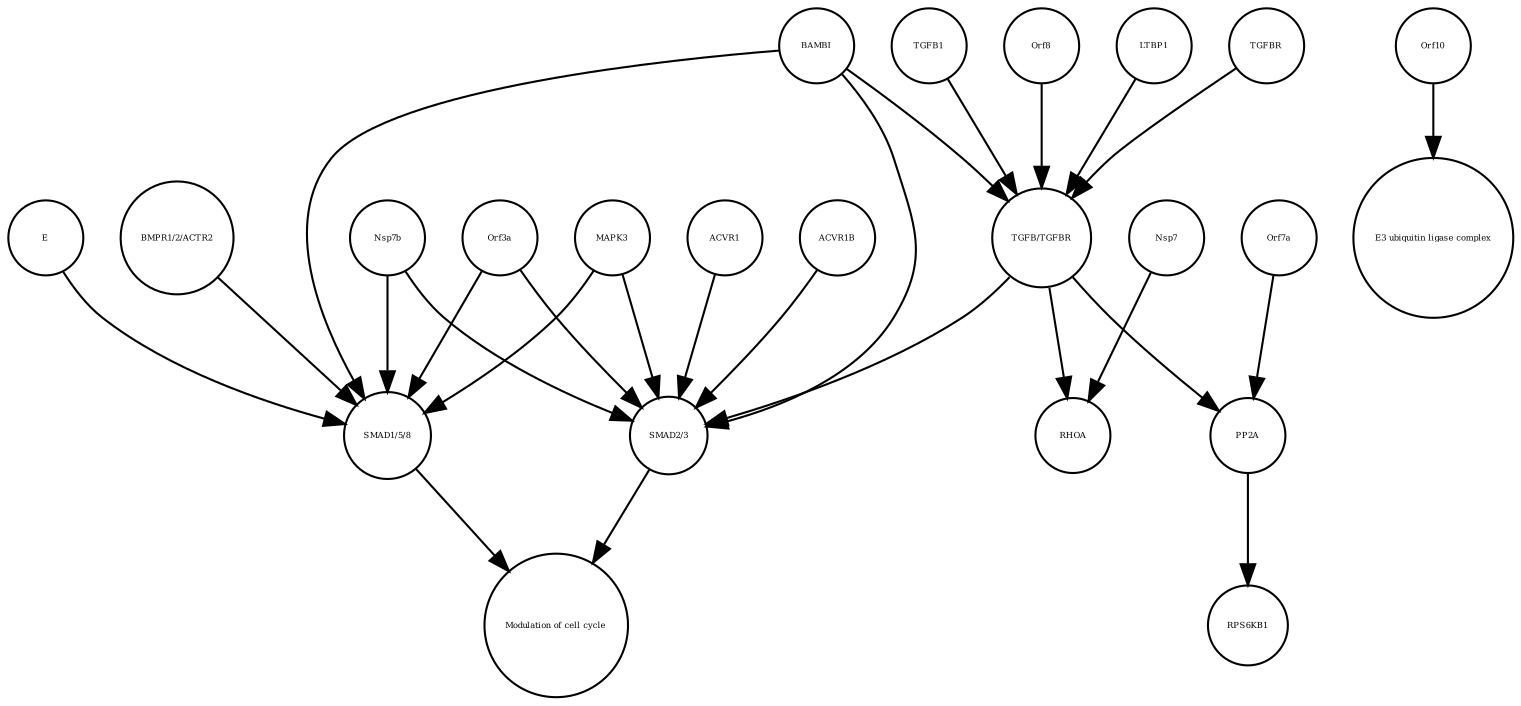 strict digraph  {
"SMAD1/5/8" [annotation="", bipartite=0, cls=complex, fontsize=4, label="SMAD1/5/8", shape=circle];
"Modulation of cell cycle" [annotation="urn_miriam_obo.go_GO%3A0000074", bipartite=0, cls=phenotype, fontsize=4, label="Modulation of cell cycle", shape=circle];
"SMAD2/3" [annotation="", bipartite=0, cls=complex, fontsize=4, label="SMAD2/3", shape=circle];
RHOA [annotation="", bipartite=0, cls=macromolecule, fontsize=4, label=RHOA, shape=circle];
Nsp7b [annotation=urn_miriam_uniprot_Q7TFA1, bipartite=0, cls=macromolecule, fontsize=4, label=Nsp7b, shape=circle];
ACVR1 [annotation="", bipartite=0, cls=macromolecule, fontsize=4, label=ACVR1, shape=circle];
Orf8 [annotation="urn_miriam_uniprot_Q80H93|urn_miriam_uniprot_Q7TFA0", bipartite=0, cls=macromolecule, fontsize=4, label=Orf8, shape=circle];
Nsp7 [annotation=urn_miriam_uniprot_Q7TFA1, bipartite=0, cls=macromolecule, fontsize=4, label=Nsp7, shape=circle];
LTBP1 [annotation="", bipartite=0, cls=macromolecule, fontsize=4, label=LTBP1, shape=circle];
Orf3a [annotation=urn_miriam_uniprot_P59632, bipartite=0, cls=macromolecule, fontsize=4, label=Orf3a, shape=circle];
ACVR1B [annotation="", bipartite=0, cls=macromolecule, fontsize=4, label=ACVR1B, shape=circle];
Orf10 [annotation=urn_miriam_ncbiprotein_BCD58762, bipartite=0, cls=macromolecule, fontsize=4, label=Orf10, shape=circle];
TGFBR [annotation="", bipartite=0, cls=complex, fontsize=4, label=TGFBR, shape=circle];
MAPK3 [annotation="", bipartite=0, cls=macromolecule, fontsize=4, label=MAPK3, shape=circle];
PP2A [annotation="", bipartite=0, cls=complex, fontsize=4, label=PP2A, shape=circle];
"E3 ubiquitin ligase complex" [annotation="", bipartite=0, cls=complex, fontsize=4, label="E3 ubiquitin ligase complex", shape=circle];
E [annotation=urn_miriam_uniprot_P59637, bipartite=0, cls=macromolecule, fontsize=4, label=E, shape=circle];
TGFB1 [annotation="", bipartite=0, cls=macromolecule, fontsize=4, label=TGFB1, shape=circle];
"BMPR1/2/ACTR2" [annotation="", bipartite=0, cls=complex, fontsize=4, label="BMPR1/2/ACTR2", shape=circle];
Orf7a [annotation=urn_miriam_uniprot_P59635, bipartite=0, cls=macromolecule, fontsize=4, label=Orf7a, shape=circle];
BAMBI [annotation="", bipartite=0, cls=macromolecule, fontsize=4, label=BAMBI, shape=circle];
"TGFB/TGFBR" [annotation="", bipartite=0, cls=complex, fontsize=4, label="TGFB/TGFBR", shape=circle];
RPS6KB1 [annotation="", bipartite=0, cls=macromolecule, fontsize=4, label=RPS6KB1, shape=circle];
"SMAD1/5/8" -> "Modulation of cell cycle"  [annotation="", interaction_type=stimulation];
"SMAD2/3" -> "Modulation of cell cycle"  [annotation="", interaction_type=stimulation];
Nsp7b -> "SMAD1/5/8"  [annotation="urn_miriam_doi_10.1101%2F2020.06.17.156455", interaction_type=stimulation];
Nsp7b -> "SMAD2/3"  [annotation="urn_miriam_doi_10.1101%2F2020.06.17.156455", interaction_type=stimulation];
ACVR1 -> "SMAD2/3"  [annotation="urn_miriam_doi_10.1101%2F2020.06.17.156455", interaction_type=catalysis];
Orf8 -> "TGFB/TGFBR"  [annotation="urn_miriam_doi_10.1101%2F2020.06.17.156455", interaction_type=stimulation];
Nsp7 -> RHOA  [annotation="urn_miriam_doi_10.1101%2F2020.06.17.156455", interaction_type=stimulation];
LTBP1 -> "TGFB/TGFBR"  [annotation="urn_miriam_doi_10.1101%2F2020.06.17.156455", interaction_type=inhibition];
Orf3a -> "SMAD1/5/8"  [annotation="urn_miriam_doi_10.1101%2F2020.06.17.156455", interaction_type=stimulation];
Orf3a -> "SMAD2/3"  [annotation="urn_miriam_doi_10.1101%2F2020.06.17.156455", interaction_type=stimulation];
ACVR1B -> "SMAD2/3"  [annotation="urn_miriam_doi_10.1101%2F2020.06.17.156455", interaction_type=catalysis];
Orf10 -> "E3 ubiquitin ligase complex"  [annotation="", interaction_type=production];
TGFBR -> "TGFB/TGFBR"  [annotation="", interaction_type=production];
MAPK3 -> "SMAD1/5/8"  [annotation="urn_miriam_doi_10.1101%2F2020.06.17.156455", interaction_type=inhibition];
MAPK3 -> "SMAD2/3"  [annotation="urn_miriam_doi_10.1101%2F2020.06.17.156455", interaction_type=inhibition];
PP2A -> RPS6KB1  [annotation="", interaction_type=catalysis];
E -> "SMAD1/5/8"  [annotation="urn_miriam_doi_10.1101%2F2020.06.17.156455", interaction_type=stimulation];
TGFB1 -> "TGFB/TGFBR"  [annotation="", interaction_type=production];
"BMPR1/2/ACTR2" -> "SMAD1/5/8"  [annotation="urn_miriam_doi_10.1101%2F2020.06.17.156455", interaction_type=catalysis];
Orf7a -> PP2A  [annotation="urn_miriam_doi_10.1101%2F2020.03.31.019216", interaction_type=stimulation];
BAMBI -> "SMAD1/5/8"  [annotation="urn_miriam_doi_10.1101%2F2020.06.17.156455", interaction_type=inhibition];
BAMBI -> "SMAD2/3"  [annotation="urn_miriam_doi_10.1101%2F2020.06.17.156455", interaction_type=inhibition];
BAMBI -> "TGFB/TGFBR"  [annotation="urn_miriam_doi_10.1101%2F2020.06.17.156455", interaction_type=inhibition];
"TGFB/TGFBR" -> PP2A  [annotation="urn_miriam_doi_10.1101%2F2020.03.31.019216", interaction_type=stimulation];
"TGFB/TGFBR" -> "SMAD2/3"  [annotation="urn_miriam_doi_10.1101%2F2020.06.17.156455", interaction_type=stimulation];
"TGFB/TGFBR" -> RHOA  [annotation="urn_miriam_doi_10.1101%2F2020.06.17.156455", interaction_type=stimulation];
}
